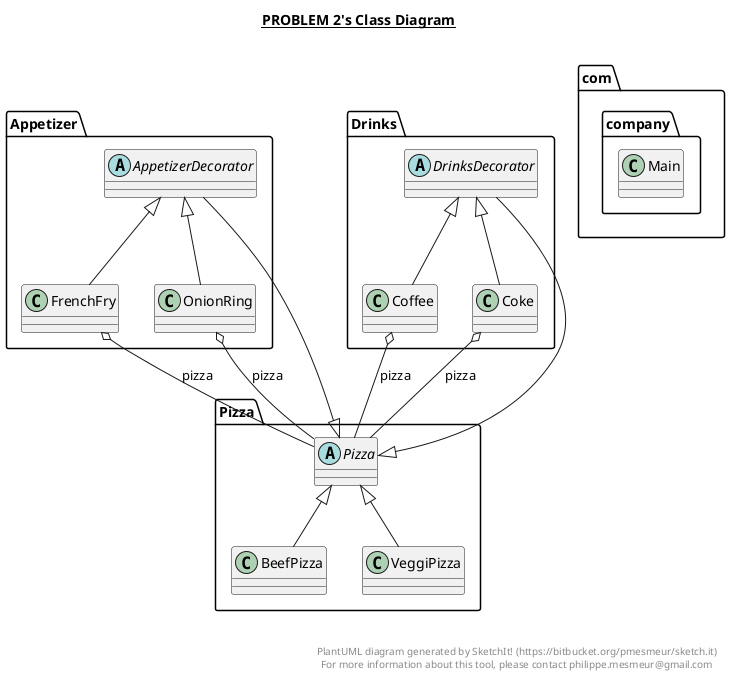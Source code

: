 @startuml

title __PROBLEM 2's Class Diagram__\n

  namespace Appetizer {
    abstract class Appetizer.AppetizerDecorator {
    }
  }
  

  namespace Appetizer {
    class Appetizer.FrenchFry {
    }
  }
  

  namespace Appetizer {
    class Appetizer.OnionRing {
    }
  }
  

  namespace Drinks {
    class Drinks.Coffee {
    }
  }
  

  namespace Drinks {
    class Drinks.Coke {
    }
  }
  

  namespace Drinks {
    abstract class Drinks.DrinksDecorator {
    }
  }
  

  namespace Pizza {
    class Pizza.BeefPizza {
    }
  }
  

  namespace Pizza {
    abstract class Pizza.Pizza {
    }
  }
  

  namespace Pizza {
    class Pizza.VeggiPizza {
    }
  }
  

  namespace com.company {
    class com.company.Main {
    }
  }
  

  Appetizer.AppetizerDecorator -up-|> Pizza.Pizza
  Appetizer.FrenchFry -up-|> Appetizer.AppetizerDecorator
  Appetizer.FrenchFry o-- Pizza.Pizza : pizza
  Appetizer.OnionRing -up-|> Appetizer.AppetizerDecorator
  Appetizer.OnionRing o-- Pizza.Pizza : pizza
  Drinks.Coffee -up-|> Drinks.DrinksDecorator
  Drinks.Coffee o-- Pizza.Pizza : pizza
  Drinks.Coke -up-|> Drinks.DrinksDecorator
  Drinks.Coke o-- Pizza.Pizza : pizza
  Drinks.DrinksDecorator -up-|> Pizza.Pizza
  Pizza.BeefPizza -up-|> Pizza.Pizza
  Pizza.VeggiPizza -up-|> Pizza.Pizza


right footer


PlantUML diagram generated by SketchIt! (https://bitbucket.org/pmesmeur/sketch.it)
For more information about this tool, please contact philippe.mesmeur@gmail.com
endfooter

@enduml
